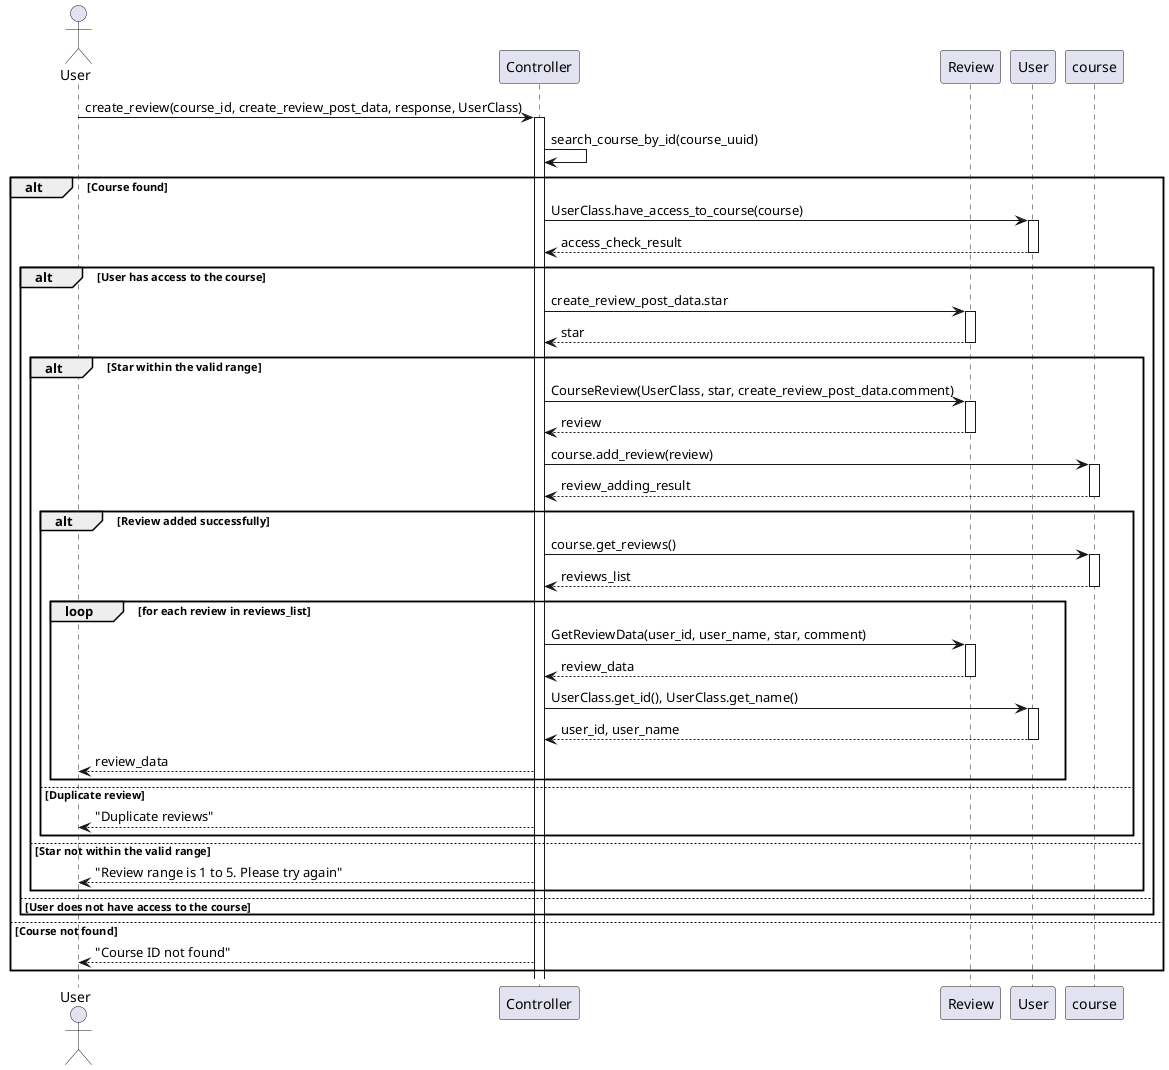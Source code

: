 @startuml

actor User
participant Controller
' participant Course
participant Review
participant "User" as UserClass

User -> Controller: create_review(course_id, create_review_post_data, response, UserClass)
activate Controller

Controller -> Controller: search_course_by_id(course_uuid)

alt Course found
    Controller -> UserClass: UserClass.have_access_to_course(course)
    activate UserClass
    UserClass --> Controller: access_check_result
    deactivate UserClass

    alt User has access to the course
        Controller -> Review: create_review_post_data.star
        activate Review
        Review --> Controller: star
        deactivate Review

        alt Star within the valid range
            Controller -> Review: CourseReview(UserClass, star, create_review_post_data.comment)
            activate Review
            Review --> Controller: review
            deactivate Review

            Controller -> course: course.add_review(review)
            activate course
            course --> Controller: review_adding_result
            deactivate course

            alt Review added successfully
                Controller -> course: course.get_reviews()
                activate course
                course --> Controller: reviews_list
                deactivate course

                loop for each review in reviews_list
                    Controller -> Review: GetReviewData(user_id, user_name, star, comment)
                    activate Review
                    Review --> Controller: review_data
                    deactivate Review

                    Controller -> UserClass: UserClass.get_id(), UserClass.get_name()
                    activate UserClass
                    UserClass --> Controller: user_id, user_name
                    deactivate UserClass

                    
                    Controller --> User: review_data
                end
            else Duplicate review
                
                Controller --> User: "Duplicate reviews"
            end

        else Star not within the valid range
            
            Controller --> User: "Review range is 1 to 5. Please try again"
        end

    else User does not have access to the course
        
    end

else Course not found
    
    Controller --> User: "Course ID not found"
end

@enduml